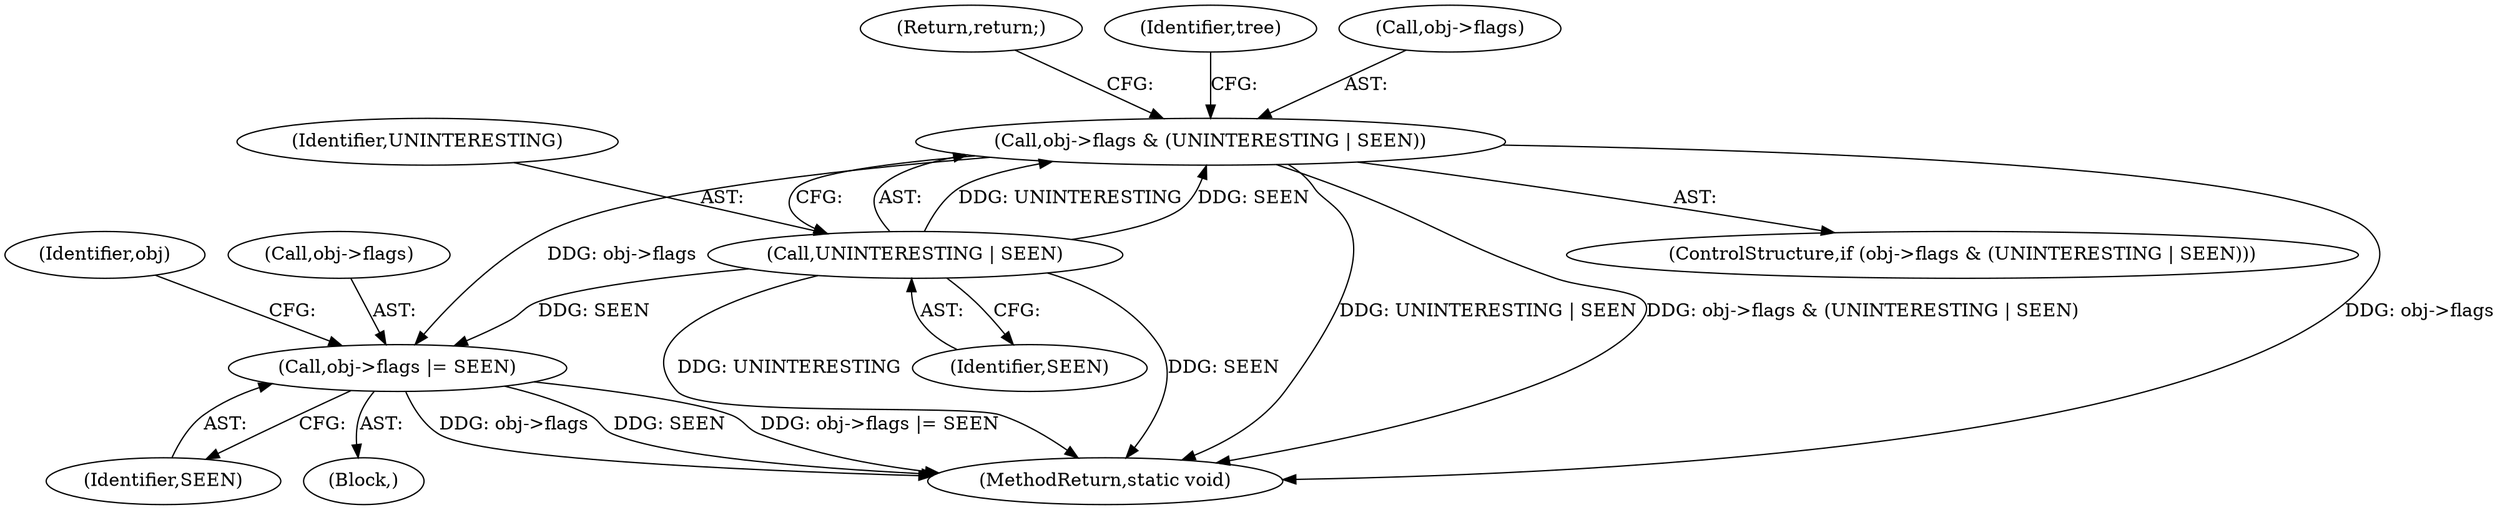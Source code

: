 digraph "0_git_de1e67d0703894cb6ea782e36abb63976ab07e60_4@pointer" {
"1000150" [label="(Call,obj->flags & (UNINTERESTING | SEEN))"];
"1000154" [label="(Call,UNINTERESTING | SEEN)"];
"1000179" [label="(Call,obj->flags |= SEEN)"];
"1000185" [label="(Identifier,obj)"];
"1000156" [label="(Identifier,SEEN)"];
"1000183" [label="(Identifier,SEEN)"];
"1000107" [label="(Block,)"];
"1000154" [label="(Call,UNINTERESTING | SEEN)"];
"1000155" [label="(Identifier,UNINTERESTING)"];
"1000295" [label="(MethodReturn,static void)"];
"1000157" [label="(Return,return;)"];
"1000161" [label="(Identifier,tree)"];
"1000179" [label="(Call,obj->flags |= SEEN)"];
"1000180" [label="(Call,obj->flags)"];
"1000151" [label="(Call,obj->flags)"];
"1000150" [label="(Call,obj->flags & (UNINTERESTING | SEEN))"];
"1000149" [label="(ControlStructure,if (obj->flags & (UNINTERESTING | SEEN)))"];
"1000150" -> "1000149"  [label="AST: "];
"1000150" -> "1000154"  [label="CFG: "];
"1000151" -> "1000150"  [label="AST: "];
"1000154" -> "1000150"  [label="AST: "];
"1000157" -> "1000150"  [label="CFG: "];
"1000161" -> "1000150"  [label="CFG: "];
"1000150" -> "1000295"  [label="DDG: obj->flags"];
"1000150" -> "1000295"  [label="DDG: UNINTERESTING | SEEN"];
"1000150" -> "1000295"  [label="DDG: obj->flags & (UNINTERESTING | SEEN)"];
"1000154" -> "1000150"  [label="DDG: UNINTERESTING"];
"1000154" -> "1000150"  [label="DDG: SEEN"];
"1000150" -> "1000179"  [label="DDG: obj->flags"];
"1000154" -> "1000156"  [label="CFG: "];
"1000155" -> "1000154"  [label="AST: "];
"1000156" -> "1000154"  [label="AST: "];
"1000154" -> "1000295"  [label="DDG: UNINTERESTING"];
"1000154" -> "1000295"  [label="DDG: SEEN"];
"1000154" -> "1000179"  [label="DDG: SEEN"];
"1000179" -> "1000107"  [label="AST: "];
"1000179" -> "1000183"  [label="CFG: "];
"1000180" -> "1000179"  [label="AST: "];
"1000183" -> "1000179"  [label="AST: "];
"1000185" -> "1000179"  [label="CFG: "];
"1000179" -> "1000295"  [label="DDG: obj->flags |= SEEN"];
"1000179" -> "1000295"  [label="DDG: obj->flags"];
"1000179" -> "1000295"  [label="DDG: SEEN"];
}
